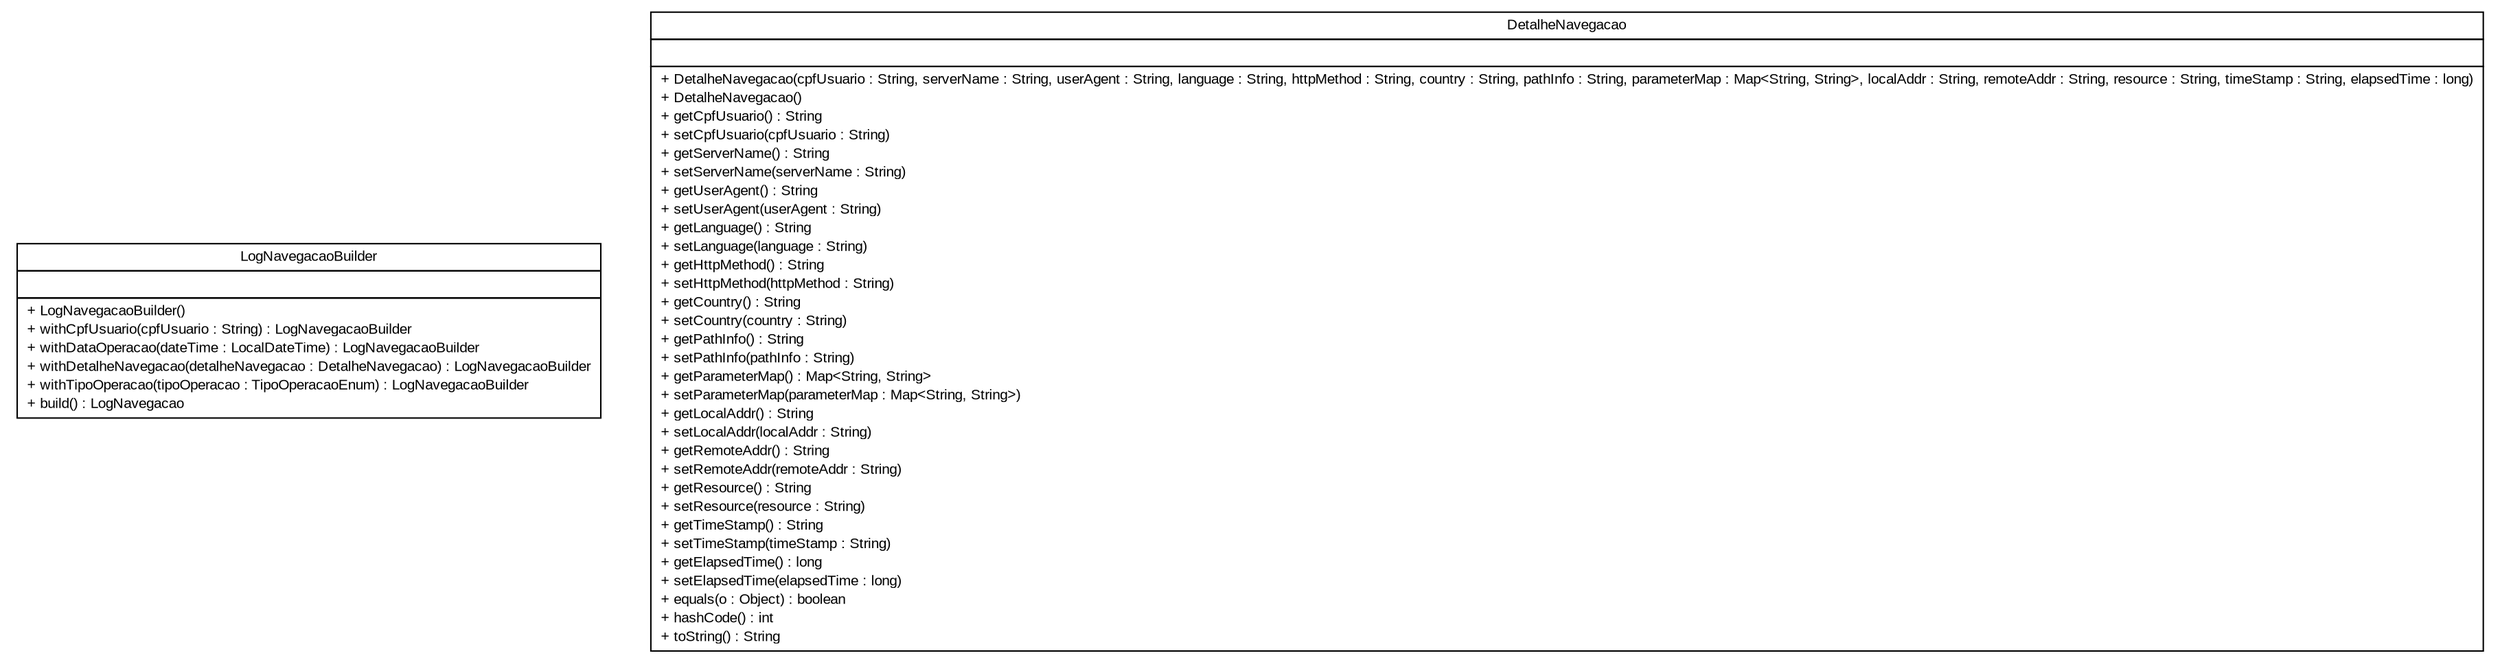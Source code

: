 #!/usr/local/bin/dot
#
# Class diagram 
# Generated by UMLGraph version R5_6 (http://www.umlgraph.org/)
#

digraph G {
	edge [fontname="arial",fontsize=10,labelfontname="arial",labelfontsize=10];
	node [fontname="arial",fontsize=10,shape=plaintext];
	nodesep=0.25;
	ranksep=0.5;
	// br.gov.to.sefaz.seg.business.gestao.builder.LogNavegacaoBuilder
	c2104 [label=<<table title="br.gov.to.sefaz.seg.business.gestao.builder.LogNavegacaoBuilder" border="0" cellborder="1" cellspacing="0" cellpadding="2" port="p" href="./LogNavegacaoBuilder.html">
		<tr><td><table border="0" cellspacing="0" cellpadding="1">
<tr><td align="center" balign="center"> LogNavegacaoBuilder </td></tr>
		</table></td></tr>
		<tr><td><table border="0" cellspacing="0" cellpadding="1">
<tr><td align="left" balign="left">  </td></tr>
		</table></td></tr>
		<tr><td><table border="0" cellspacing="0" cellpadding="1">
<tr><td align="left" balign="left"> + LogNavegacaoBuilder() </td></tr>
<tr><td align="left" balign="left"> + withCpfUsuario(cpfUsuario : String) : LogNavegacaoBuilder </td></tr>
<tr><td align="left" balign="left"> + withDataOperacao(dateTime : LocalDateTime) : LogNavegacaoBuilder </td></tr>
<tr><td align="left" balign="left"> + withDetalheNavegacao(detalheNavegacao : DetalheNavegacao) : LogNavegacaoBuilder </td></tr>
<tr><td align="left" balign="left"> + withTipoOperacao(tipoOperacao : TipoOperacaoEnum) : LogNavegacaoBuilder </td></tr>
<tr><td align="left" balign="left"> + build() : LogNavegacao </td></tr>
		</table></td></tr>
		</table>>, URL="./LogNavegacaoBuilder.html", fontname="arial", fontcolor="black", fontsize=10.0];
	// br.gov.to.sefaz.seg.business.gestao.builder.DetalheNavegacao
	c2105 [label=<<table title="br.gov.to.sefaz.seg.business.gestao.builder.DetalheNavegacao" border="0" cellborder="1" cellspacing="0" cellpadding="2" port="p" href="./DetalheNavegacao.html">
		<tr><td><table border="0" cellspacing="0" cellpadding="1">
<tr><td align="center" balign="center"> DetalheNavegacao </td></tr>
		</table></td></tr>
		<tr><td><table border="0" cellspacing="0" cellpadding="1">
<tr><td align="left" balign="left">  </td></tr>
		</table></td></tr>
		<tr><td><table border="0" cellspacing="0" cellpadding="1">
<tr><td align="left" balign="left"> + DetalheNavegacao(cpfUsuario : String, serverName : String, userAgent : String, language : String, httpMethod : String, country : String, pathInfo : String, parameterMap : Map&lt;String, String&gt;, localAddr : String, remoteAddr : String, resource : String, timeStamp : String, elapsedTime : long) </td></tr>
<tr><td align="left" balign="left"> + DetalheNavegacao() </td></tr>
<tr><td align="left" balign="left"> + getCpfUsuario() : String </td></tr>
<tr><td align="left" balign="left"> + setCpfUsuario(cpfUsuario : String) </td></tr>
<tr><td align="left" balign="left"> + getServerName() : String </td></tr>
<tr><td align="left" balign="left"> + setServerName(serverName : String) </td></tr>
<tr><td align="left" balign="left"> + getUserAgent() : String </td></tr>
<tr><td align="left" balign="left"> + setUserAgent(userAgent : String) </td></tr>
<tr><td align="left" balign="left"> + getLanguage() : String </td></tr>
<tr><td align="left" balign="left"> + setLanguage(language : String) </td></tr>
<tr><td align="left" balign="left"> + getHttpMethod() : String </td></tr>
<tr><td align="left" balign="left"> + setHttpMethod(httpMethod : String) </td></tr>
<tr><td align="left" balign="left"> + getCountry() : String </td></tr>
<tr><td align="left" balign="left"> + setCountry(country : String) </td></tr>
<tr><td align="left" balign="left"> + getPathInfo() : String </td></tr>
<tr><td align="left" balign="left"> + setPathInfo(pathInfo : String) </td></tr>
<tr><td align="left" balign="left"> + getParameterMap() : Map&lt;String, String&gt; </td></tr>
<tr><td align="left" balign="left"> + setParameterMap(parameterMap : Map&lt;String, String&gt;) </td></tr>
<tr><td align="left" balign="left"> + getLocalAddr() : String </td></tr>
<tr><td align="left" balign="left"> + setLocalAddr(localAddr : String) </td></tr>
<tr><td align="left" balign="left"> + getRemoteAddr() : String </td></tr>
<tr><td align="left" balign="left"> + setRemoteAddr(remoteAddr : String) </td></tr>
<tr><td align="left" balign="left"> + getResource() : String </td></tr>
<tr><td align="left" balign="left"> + setResource(resource : String) </td></tr>
<tr><td align="left" balign="left"> + getTimeStamp() : String </td></tr>
<tr><td align="left" balign="left"> + setTimeStamp(timeStamp : String) </td></tr>
<tr><td align="left" balign="left"> + getElapsedTime() : long </td></tr>
<tr><td align="left" balign="left"> + setElapsedTime(elapsedTime : long) </td></tr>
<tr><td align="left" balign="left"> + equals(o : Object) : boolean </td></tr>
<tr><td align="left" balign="left"> + hashCode() : int </td></tr>
<tr><td align="left" balign="left"> + toString() : String </td></tr>
		</table></td></tr>
		</table>>, URL="./DetalheNavegacao.html", fontname="arial", fontcolor="black", fontsize=10.0];
}

